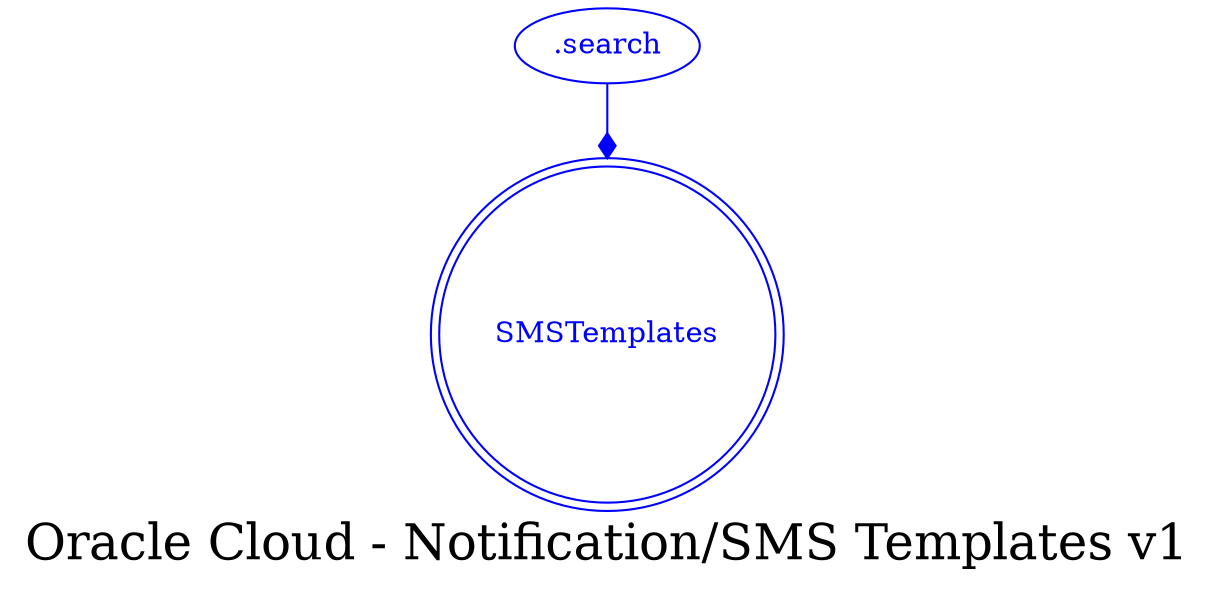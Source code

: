 digraph LexiconGraph {
graph[label="Oracle Cloud - Notification/SMS Templates v1", fontsize=24]
splines=true
"SMSTemplates" [color=blue, fontcolor=blue, shape=doublecircle]
".search" -> "SMSTemplates" [color=blue, fontcolor=blue, arrowhead=diamond, arrowtail=none]
".search" [color=blue, fontcolor=blue, shape=ellipse]
}
